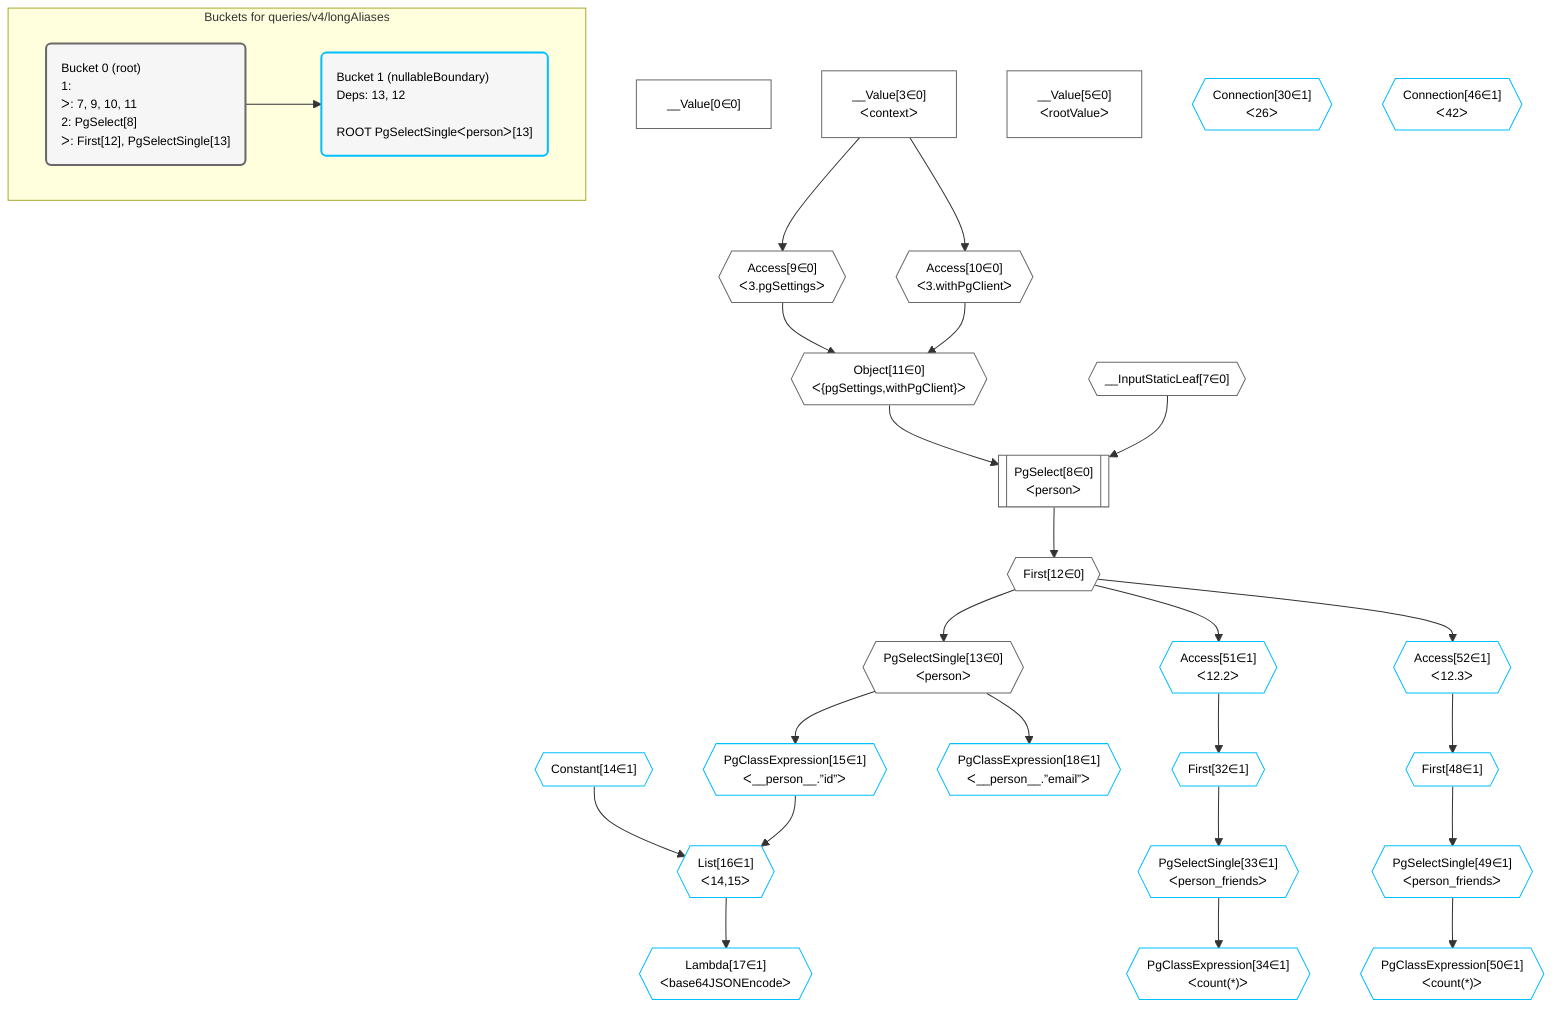 %%{init: {'themeVariables': { 'fontSize': '12px'}}}%%
graph TD
    classDef path fill:#eee,stroke:#000,color:#000
    classDef plan fill:#fff,stroke-width:1px,color:#000
    classDef itemplan fill:#fff,stroke-width:2px,color:#000
    classDef unbatchedplan fill:#dff,stroke-width:1px,color:#000
    classDef sideeffectplan fill:#fcc,stroke-width:2px,color:#000
    classDef bucket fill:#f6f6f6,color:#000,stroke-width:2px,text-align:left


    %% define steps
    __Value0["__Value[0∈0]"]:::plan
    __Value3["__Value[3∈0]<br />ᐸcontextᐳ"]:::plan
    __Value5["__Value[5∈0]<br />ᐸrootValueᐳ"]:::plan
    __InputStaticLeaf7{{"__InputStaticLeaf[7∈0]"}}:::plan
    Access9{{"Access[9∈0]<br />ᐸ3.pgSettingsᐳ"}}:::plan
    Access10{{"Access[10∈0]<br />ᐸ3.withPgClientᐳ"}}:::plan
    Object11{{"Object[11∈0]<br />ᐸ{pgSettings,withPgClient}ᐳ"}}:::plan
    PgSelect8[["PgSelect[8∈0]<br />ᐸpersonᐳ"]]:::plan
    First12{{"First[12∈0]"}}:::plan
    PgSelectSingle13{{"PgSelectSingle[13∈0]<br />ᐸpersonᐳ"}}:::plan
    Constant14{{"Constant[14∈1]"}}:::plan
    PgClassExpression15{{"PgClassExpression[15∈1]<br />ᐸ__person__.”id”ᐳ"}}:::plan
    List16{{"List[16∈1]<br />ᐸ14,15ᐳ"}}:::plan
    Lambda17{{"Lambda[17∈1]<br />ᐸbase64JSONEncodeᐳ"}}:::plan
    PgClassExpression18{{"PgClassExpression[18∈1]<br />ᐸ__person__.”email”ᐳ"}}:::plan
    Connection30{{"Connection[30∈1]<br />ᐸ26ᐳ"}}:::plan
    Access51{{"Access[51∈1]<br />ᐸ12.2ᐳ"}}:::plan
    First32{{"First[32∈1]"}}:::plan
    PgSelectSingle33{{"PgSelectSingle[33∈1]<br />ᐸperson_friendsᐳ"}}:::plan
    PgClassExpression34{{"PgClassExpression[34∈1]<br />ᐸcount(*)ᐳ"}}:::plan
    Connection46{{"Connection[46∈1]<br />ᐸ42ᐳ"}}:::plan
    Access52{{"Access[52∈1]<br />ᐸ12.3ᐳ"}}:::plan
    First48{{"First[48∈1]"}}:::plan
    PgSelectSingle49{{"PgSelectSingle[49∈1]<br />ᐸperson_friendsᐳ"}}:::plan
    PgClassExpression50{{"PgClassExpression[50∈1]<br />ᐸcount(*)ᐳ"}}:::plan

    %% plan dependencies
    __Value3 --> Access9
    __Value3 --> Access10
    Access9 & Access10 --> Object11
    Object11 & __InputStaticLeaf7 --> PgSelect8
    PgSelect8 --> First12
    First12 --> PgSelectSingle13
    PgSelectSingle13 --> PgClassExpression15
    Constant14 & PgClassExpression15 --> List16
    List16 --> Lambda17
    PgSelectSingle13 --> PgClassExpression18
    First12 --> Access51
    Access51 --> First32
    First32 --> PgSelectSingle33
    PgSelectSingle33 --> PgClassExpression34
    First12 --> Access52
    Access52 --> First48
    First48 --> PgSelectSingle49
    PgSelectSingle49 --> PgClassExpression50

    subgraph "Buckets for queries/v4/longAliases"
    Bucket0("Bucket 0 (root)<br />1: <br />ᐳ: 7, 9, 10, 11<br />2: PgSelect[8]<br />ᐳ: First[12], PgSelectSingle[13]"):::bucket
    classDef bucket0 stroke:#696969
    class Bucket0,__Value0,__Value3,__Value5,__InputStaticLeaf7,PgSelect8,Access9,Access10,Object11,First12,PgSelectSingle13 bucket0
    Bucket1("Bucket 1 (nullableBoundary)<br />Deps: 13, 12<br /><br />ROOT PgSelectSingleᐸpersonᐳ[13]"):::bucket
    classDef bucket1 stroke:#00bfff
    class Bucket1,Constant14,PgClassExpression15,List16,Lambda17,PgClassExpression18,Connection30,First32,PgSelectSingle33,PgClassExpression34,Connection46,First48,PgSelectSingle49,PgClassExpression50,Access51,Access52 bucket1
    Bucket0 --> Bucket1
    end